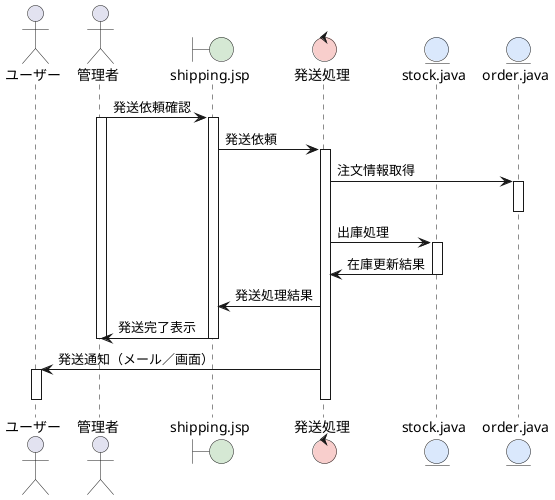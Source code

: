 @startuml
skinparam boundaryBackgroundColor #D5E8D4
skinparam controlBackgroundColor  #F8CECC
skinparam entityBackgroundColor   #DAE8FC

actor ユーザー
actor 管理者

boundary "shipping.jsp" as 発送管理画面
control 発送処理

entity "stock.java" as 在庫DB
entity "order.java" as 注文DB

管理者 -> 発送管理画面 : 発送依頼確認
activate 管理者
activate 発送管理画面
発送管理画面 -> 発送処理 : 発送依頼
activate 発送処理
発送処理 -> 注文DB : 注文情報取得
activate 注文DB
deactivate 注文DB
発送処理 -> 在庫DB : 出庫処理
activate 在庫DB
在庫DB -> 発送処理 : 在庫更新結果
deactivate 在庫DB
発送処理 -> 発送管理画面 : 発送処理結果
発送管理画面 -> 管理者 : 発送完了表示
deactivate 管理者
deactivate 発送管理画面
発送処理 -> ユーザー : 発送通知（メール／画面）
activate ユーザー
deactivate ユーザー
deactivate 発送処理

@enduml
